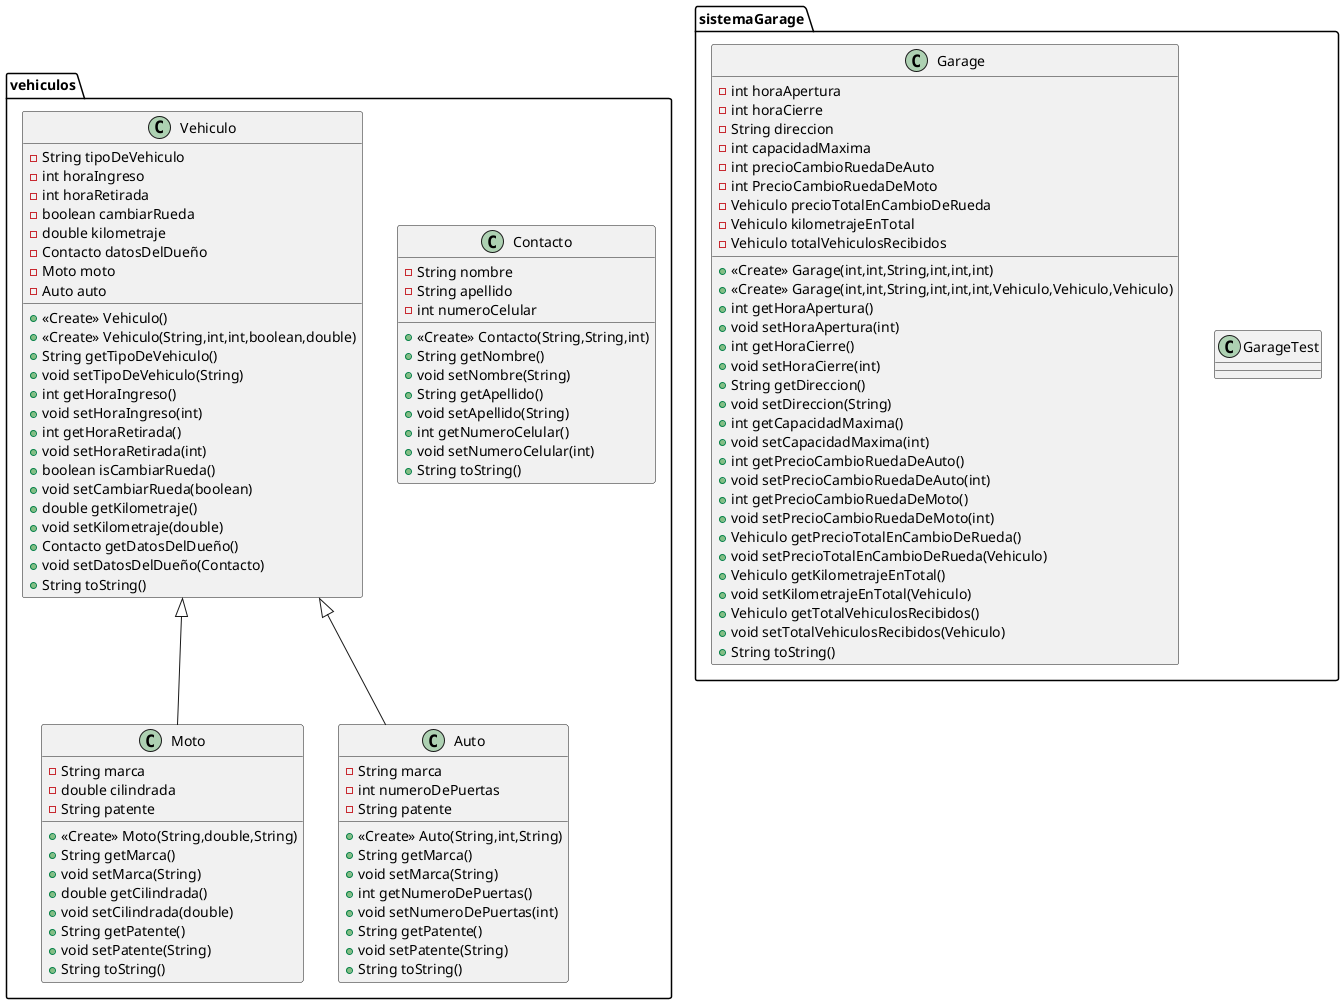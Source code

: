 @startuml
class vehiculos.Contacto {
- String nombre
- String apellido
- int numeroCelular
+ <<Create>> Contacto(String,String,int)
+ String getNombre()
+ void setNombre(String)
+ String getApellido()
+ void setApellido(String)
+ int getNumeroCelular()
+ void setNumeroCelular(int)
+ String toString()
}
class sistemaGarage.GarageTest {
}
class vehiculos.Moto {
- String marca
- double cilindrada
- String patente
+ <<Create>> Moto(String,double,String)
+ String getMarca()
+ void setMarca(String)
+ double getCilindrada()
+ void setCilindrada(double)
+ String getPatente()
+ void setPatente(String)
+ String toString()
}
class vehiculos.Vehiculo {
- String tipoDeVehiculo
- int horaIngreso
- int horaRetirada
- boolean cambiarRueda
- double kilometraje
- Contacto datosDelDueño
- Moto moto
- Auto auto
+ <<Create>> Vehiculo()
+ <<Create>> Vehiculo(String,int,int,boolean,double)
+ String getTipoDeVehiculo()
+ void setTipoDeVehiculo(String)
+ int getHoraIngreso()
+ void setHoraIngreso(int)
+ int getHoraRetirada()
+ void setHoraRetirada(int)
+ boolean isCambiarRueda()
+ void setCambiarRueda(boolean)
+ double getKilometraje()
+ void setKilometraje(double)
+ Contacto getDatosDelDueño()
+ void setDatosDelDueño(Contacto)
+ String toString()
}
class sistemaGarage.Garage {
- int horaApertura
- int horaCierre
- String direccion
- int capacidadMaxima
- int precioCambioRuedaDeAuto
- int PrecioCambioRuedaDeMoto
- Vehiculo precioTotalEnCambioDeRueda
- Vehiculo kilometrajeEnTotal
- Vehiculo totalVehiculosRecibidos
+ <<Create>> Garage(int,int,String,int,int,int)
+ <<Create>> Garage(int,int,String,int,int,int,Vehiculo,Vehiculo,Vehiculo)
+ int getHoraApertura()
+ void setHoraApertura(int)
+ int getHoraCierre()
+ void setHoraCierre(int)
+ String getDireccion()
+ void setDireccion(String)
+ int getCapacidadMaxima()
+ void setCapacidadMaxima(int)
+ int getPrecioCambioRuedaDeAuto()
+ void setPrecioCambioRuedaDeAuto(int)
+ int getPrecioCambioRuedaDeMoto()
+ void setPrecioCambioRuedaDeMoto(int)
+ Vehiculo getPrecioTotalEnCambioDeRueda()
+ void setPrecioTotalEnCambioDeRueda(Vehiculo)
+ Vehiculo getKilometrajeEnTotal()
+ void setKilometrajeEnTotal(Vehiculo)
+ Vehiculo getTotalVehiculosRecibidos()
+ void setTotalVehiculosRecibidos(Vehiculo)
+ String toString()
}
class vehiculos.Auto {
- String marca
- int numeroDePuertas
- String patente
+ <<Create>> Auto(String,int,String)
+ String getMarca()
+ void setMarca(String)
+ int getNumeroDePuertas()
+ void setNumeroDePuertas(int)
+ String getPatente()
+ void setPatente(String)
+ String toString()
}


vehiculos.Vehiculo <|-- vehiculos.Moto
vehiculos.Vehiculo <|-- vehiculos.Auto
@enduml